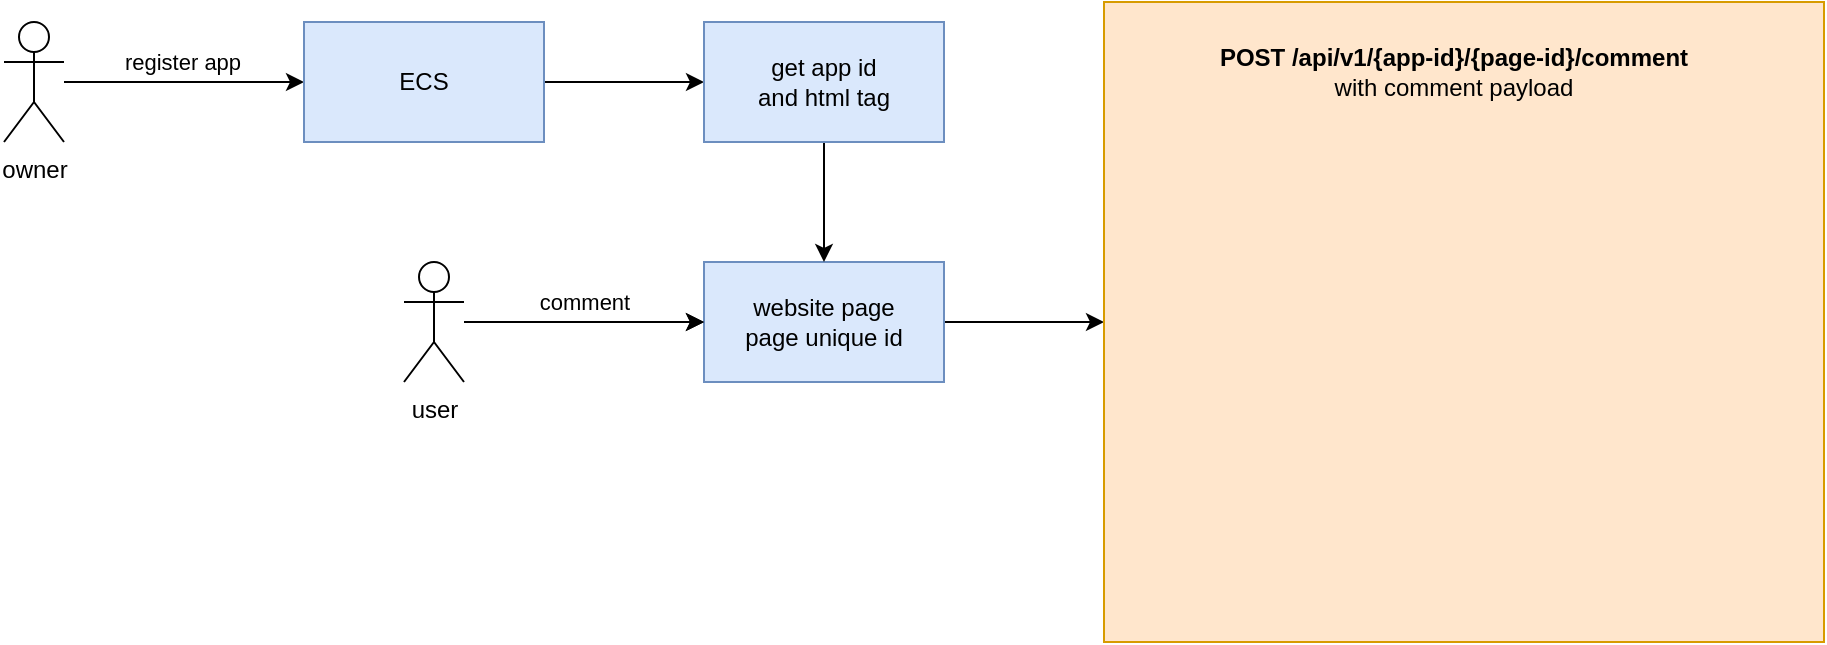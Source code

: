 <mxfile version="14.1.8" type="device"><diagram id="zbh-igqGFSik1kucxpe4" name="Page-1"><mxGraphModel dx="1796" dy="646" grid="1" gridSize="10" guides="1" tooltips="1" connect="1" arrows="1" fold="1" page="1" pageScale="1" pageWidth="850" pageHeight="1100" math="0" shadow="0"><root><mxCell id="0"/><mxCell id="1" parent="0"/><mxCell id="mRT94afR6PY3odCUIGaF-6" style="edgeStyle=orthogonalEdgeStyle;rounded=0;orthogonalLoop=1;jettySize=auto;html=1;" edge="1" parent="1" source="mRT94afR6PY3odCUIGaF-1"><mxGeometry relative="1" as="geometry"><mxPoint x="400" y="280" as="targetPoint"/></mxGeometry></mxCell><mxCell id="mRT94afR6PY3odCUIGaF-1" value="website page&lt;br&gt;page unique id" style="rounded=0;whiteSpace=wrap;html=1;fillColor=#dae8fc;strokeColor=#6c8ebf;" vertex="1" parent="1"><mxGeometry x="200" y="250" width="120" height="60" as="geometry"/></mxCell><mxCell id="mRT94afR6PY3odCUIGaF-4" style="edgeStyle=orthogonalEdgeStyle;rounded=0;orthogonalLoop=1;jettySize=auto;html=1;entryX=0;entryY=0.5;entryDx=0;entryDy=0;" edge="1" parent="1" source="mRT94afR6PY3odCUIGaF-2" target="mRT94afR6PY3odCUIGaF-1"><mxGeometry relative="1" as="geometry"/></mxCell><mxCell id="mRT94afR6PY3odCUIGaF-5" value="comment" style="edgeLabel;html=1;align=center;verticalAlign=middle;resizable=0;points=[];" vertex="1" connectable="0" parent="mRT94afR6PY3odCUIGaF-4"><mxGeometry x="-0.283" y="2" relative="1" as="geometry"><mxPoint x="17" y="-8" as="offset"/></mxGeometry></mxCell><mxCell id="mRT94afR6PY3odCUIGaF-2" value="user" style="shape=umlActor;verticalLabelPosition=bottom;verticalAlign=top;html=1;outlineConnect=0;" vertex="1" parent="1"><mxGeometry x="50" y="250" width="30" height="60" as="geometry"/></mxCell><mxCell id="mRT94afR6PY3odCUIGaF-8" value="" style="rounded=0;whiteSpace=wrap;html=1;fillColor=#ffe6cc;strokeColor=#d79b00;" vertex="1" parent="1"><mxGeometry x="400" y="120" width="360" height="320" as="geometry"/></mxCell><mxCell id="mRT94afR6PY3odCUIGaF-9" value="&lt;b&gt;POST /api/v1/{app-id}/{page-id}/comment&lt;/b&gt;&lt;br&gt;with comment payload" style="text;html=1;strokeColor=none;fillColor=none;align=center;verticalAlign=middle;whiteSpace=wrap;rounded=0;" vertex="1" parent="1"><mxGeometry x="410" y="140" width="330" height="30" as="geometry"/></mxCell><mxCell id="mRT94afR6PY3odCUIGaF-18" style="edgeStyle=orthogonalEdgeStyle;rounded=0;orthogonalLoop=1;jettySize=auto;html=1;entryX=0;entryY=0.5;entryDx=0;entryDy=0;" edge="1" parent="1" source="mRT94afR6PY3odCUIGaF-10" target="mRT94afR6PY3odCUIGaF-15"><mxGeometry relative="1" as="geometry"/></mxCell><mxCell id="mRT94afR6PY3odCUIGaF-10" value="owner" style="shape=umlActor;verticalLabelPosition=bottom;verticalAlign=top;html=1;outlineConnect=0;" vertex="1" parent="1"><mxGeometry x="-150" y="130" width="30" height="60" as="geometry"/></mxCell><mxCell id="mRT94afR6PY3odCUIGaF-11" style="edgeStyle=orthogonalEdgeStyle;rounded=0;orthogonalLoop=1;jettySize=auto;html=1;entryX=0;entryY=0.5;entryDx=0;entryDy=0;" edge="1" parent="1" source="mRT94afR6PY3odCUIGaF-2" target="mRT94afR6PY3odCUIGaF-1"><mxGeometry relative="1" as="geometry"><mxPoint x="80" y="280" as="sourcePoint"/><mxPoint x="200" y="280" as="targetPoint"/><Array as="points"><mxPoint x="150" y="280"/><mxPoint x="150" y="280"/></Array></mxGeometry></mxCell><mxCell id="mRT94afR6PY3odCUIGaF-12" value="comment" style="edgeLabel;html=1;align=center;verticalAlign=middle;resizable=0;points=[];" vertex="1" connectable="0" parent="mRT94afR6PY3odCUIGaF-11"><mxGeometry x="-0.283" y="2" relative="1" as="geometry"><mxPoint x="17" y="-8" as="offset"/></mxGeometry></mxCell><mxCell id="mRT94afR6PY3odCUIGaF-22" style="edgeStyle=orthogonalEdgeStyle;rounded=0;orthogonalLoop=1;jettySize=auto;html=1;entryX=0;entryY=0.5;entryDx=0;entryDy=0;" edge="1" parent="1" source="mRT94afR6PY3odCUIGaF-15" target="mRT94afR6PY3odCUIGaF-21"><mxGeometry relative="1" as="geometry"/></mxCell><mxCell id="mRT94afR6PY3odCUIGaF-15" value="ECS" style="rounded=0;whiteSpace=wrap;html=1;fillColor=#dae8fc;strokeColor=#6c8ebf;" vertex="1" parent="1"><mxGeometry y="130" width="120" height="60" as="geometry"/></mxCell><mxCell id="mRT94afR6PY3odCUIGaF-19" value="register app" style="edgeLabel;html=1;align=center;verticalAlign=middle;resizable=0;points=[];" vertex="1" connectable="0" parent="1"><mxGeometry x="-61" y="150" as="geometry"/></mxCell><mxCell id="mRT94afR6PY3odCUIGaF-24" style="edgeStyle=orthogonalEdgeStyle;rounded=0;orthogonalLoop=1;jettySize=auto;html=1;entryX=0.5;entryY=0;entryDx=0;entryDy=0;" edge="1" parent="1" source="mRT94afR6PY3odCUIGaF-21" target="mRT94afR6PY3odCUIGaF-1"><mxGeometry relative="1" as="geometry"/></mxCell><mxCell id="mRT94afR6PY3odCUIGaF-21" value="get app id&lt;br&gt;and html tag" style="rounded=0;whiteSpace=wrap;html=1;fillColor=#dae8fc;strokeColor=#6c8ebf;" vertex="1" parent="1"><mxGeometry x="200" y="130" width="120" height="60" as="geometry"/></mxCell></root></mxGraphModel></diagram></mxfile>